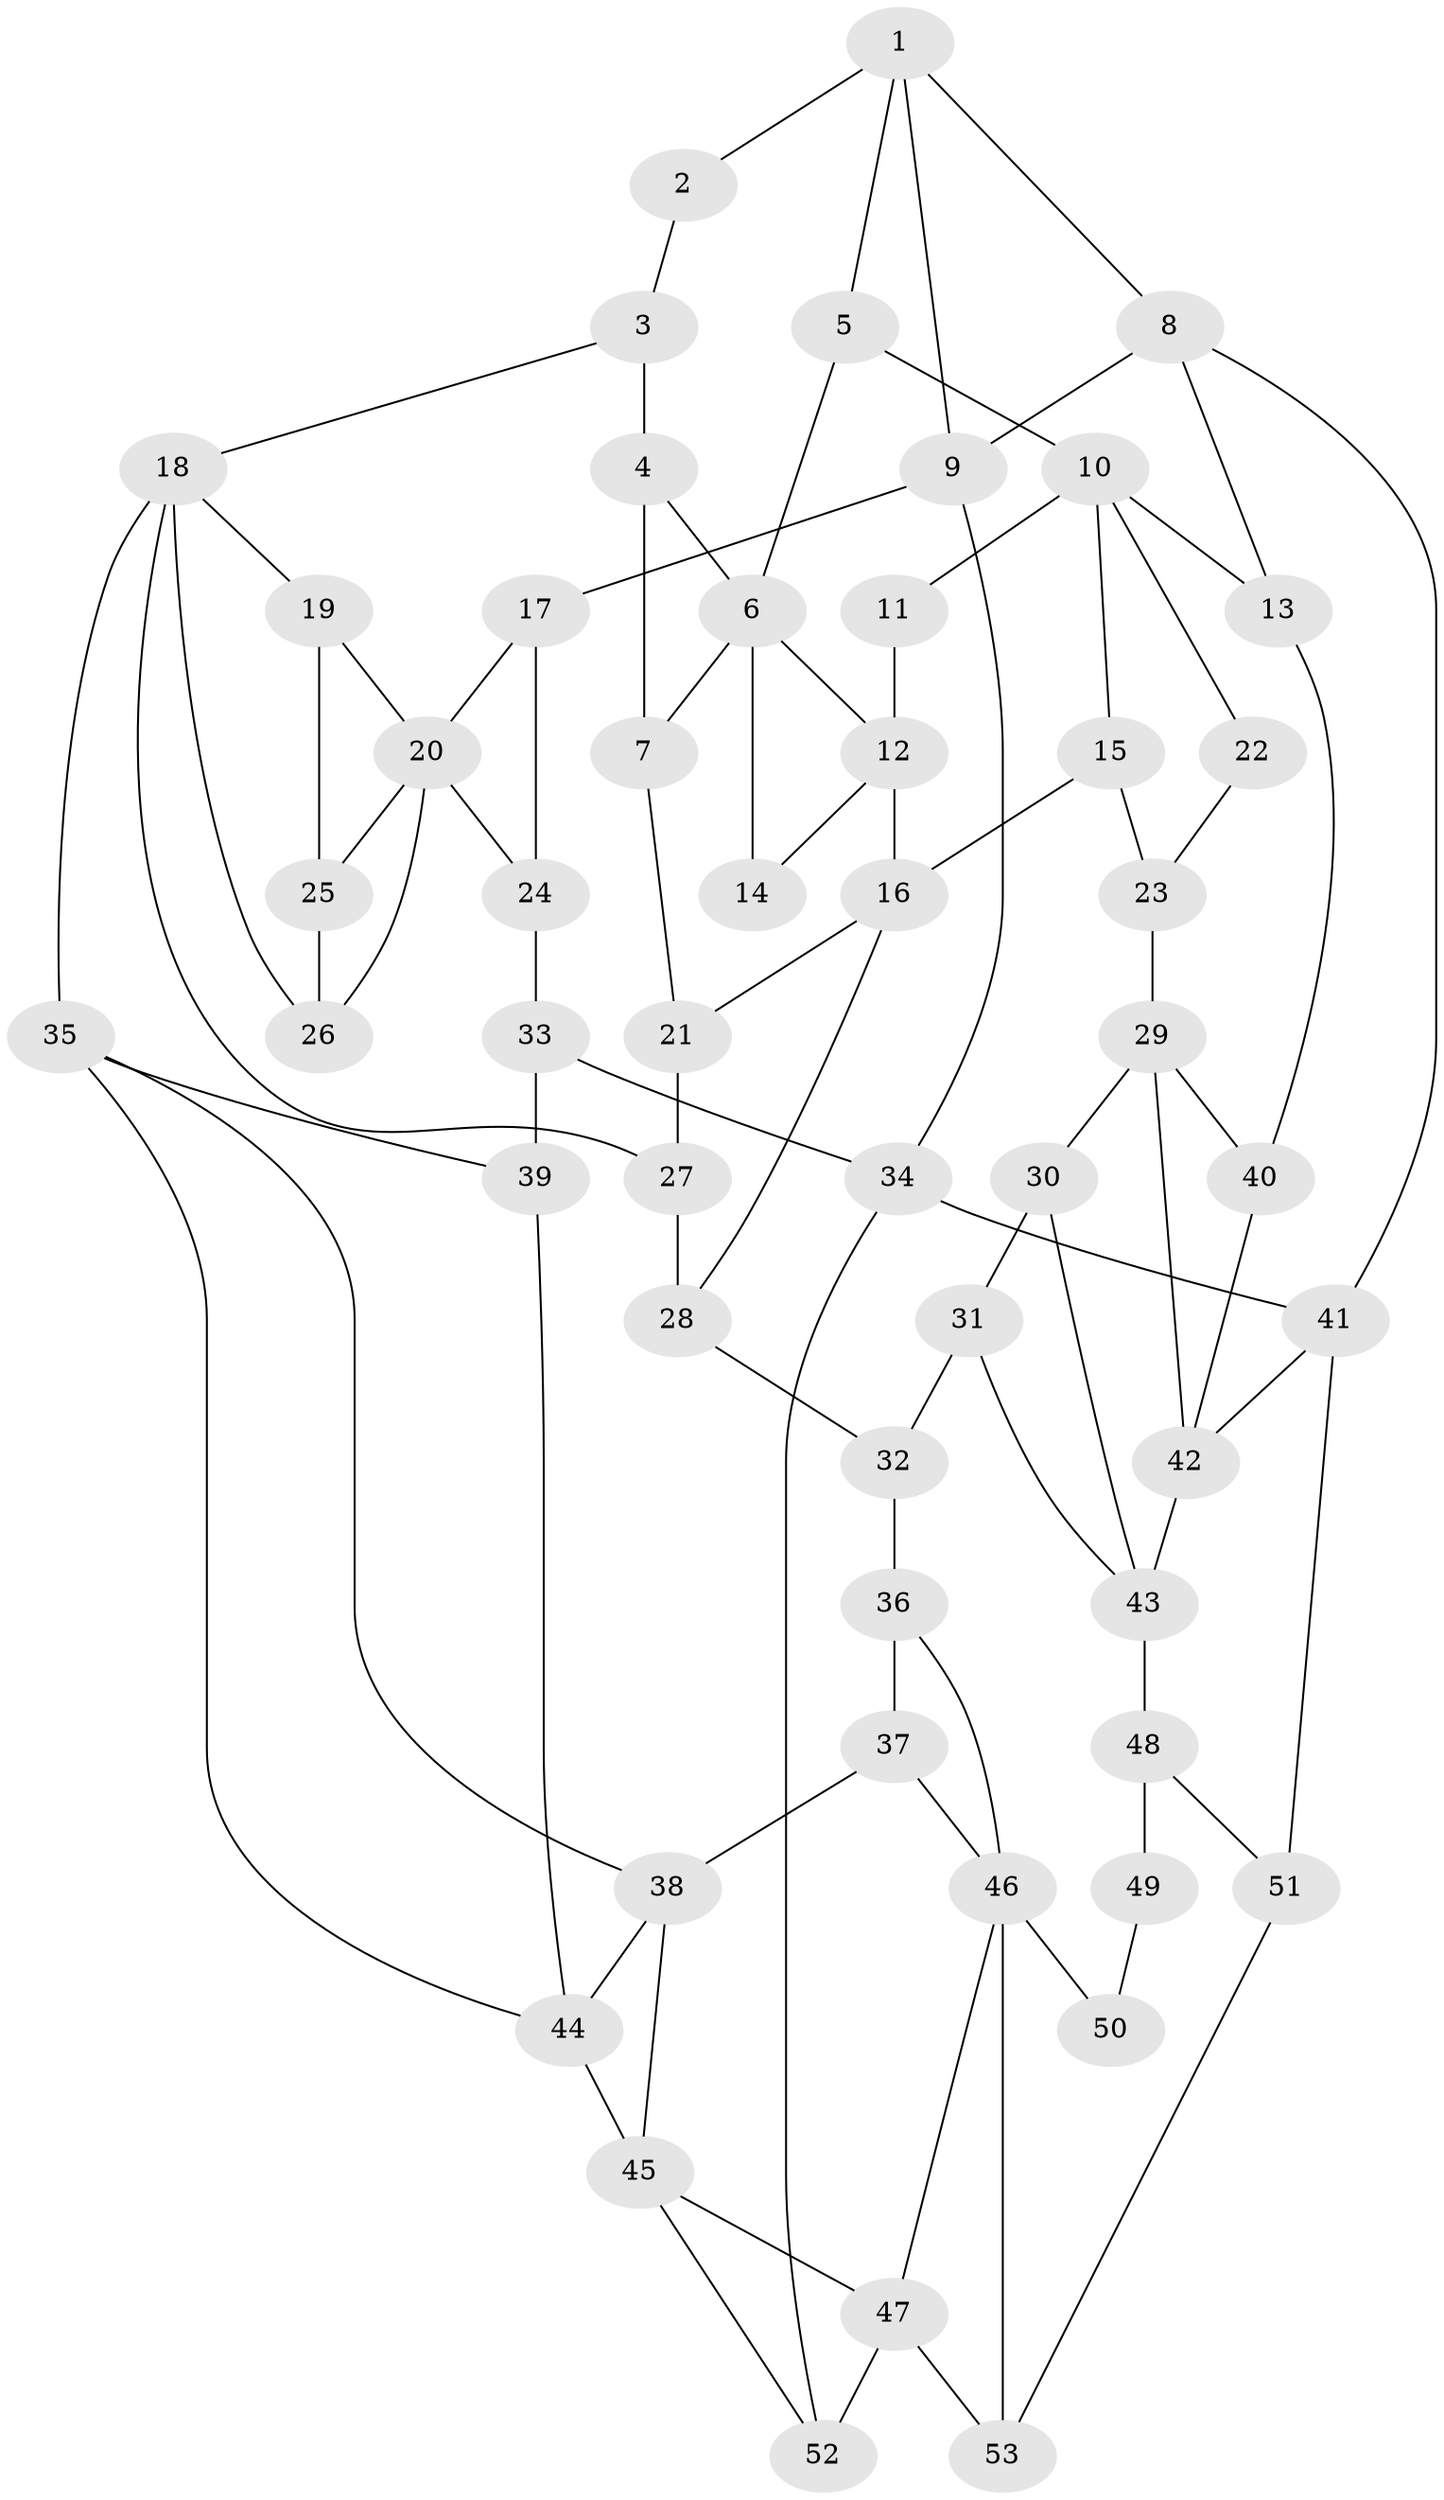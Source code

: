 // original degree distribution, {3: 0.02830188679245283, 6: 0.22641509433962265, 4: 0.22641509433962265, 5: 0.5188679245283019}
// Generated by graph-tools (version 1.1) at 2025/54/03/04/25 22:54:39]
// undirected, 53 vertices, 89 edges
graph export_dot {
  node [color=gray90,style=filled];
  1;
  2;
  3;
  4;
  5;
  6;
  7;
  8;
  9;
  10;
  11;
  12;
  13;
  14;
  15;
  16;
  17;
  18;
  19;
  20;
  21;
  22;
  23;
  24;
  25;
  26;
  27;
  28;
  29;
  30;
  31;
  32;
  33;
  34;
  35;
  36;
  37;
  38;
  39;
  40;
  41;
  42;
  43;
  44;
  45;
  46;
  47;
  48;
  49;
  50;
  51;
  52;
  53;
  1 -- 2 [weight=1.0];
  1 -- 5 [weight=1.0];
  1 -- 8 [weight=1.0];
  1 -- 9 [weight=1.0];
  2 -- 3 [weight=1.0];
  3 -- 4 [weight=1.0];
  3 -- 18 [weight=1.0];
  4 -- 6 [weight=1.0];
  4 -- 7 [weight=2.0];
  5 -- 6 [weight=1.0];
  5 -- 10 [weight=1.0];
  6 -- 7 [weight=1.0];
  6 -- 12 [weight=1.0];
  6 -- 14 [weight=2.0];
  7 -- 21 [weight=1.0];
  8 -- 9 [weight=1.0];
  8 -- 13 [weight=1.0];
  8 -- 41 [weight=1.0];
  9 -- 17 [weight=1.0];
  9 -- 34 [weight=1.0];
  10 -- 11 [weight=2.0];
  10 -- 13 [weight=1.0];
  10 -- 15 [weight=1.0];
  10 -- 22 [weight=1.0];
  11 -- 12 [weight=1.0];
  12 -- 14 [weight=1.0];
  12 -- 16 [weight=2.0];
  13 -- 40 [weight=1.0];
  15 -- 16 [weight=2.0];
  15 -- 23 [weight=2.0];
  16 -- 21 [weight=1.0];
  16 -- 28 [weight=1.0];
  17 -- 20 [weight=1.0];
  17 -- 24 [weight=2.0];
  18 -- 19 [weight=1.0];
  18 -- 26 [weight=1.0];
  18 -- 27 [weight=1.0];
  18 -- 35 [weight=2.0];
  19 -- 20 [weight=1.0];
  19 -- 25 [weight=1.0];
  20 -- 24 [weight=1.0];
  20 -- 25 [weight=2.0];
  20 -- 26 [weight=1.0];
  21 -- 27 [weight=1.0];
  22 -- 23 [weight=2.0];
  23 -- 29 [weight=2.0];
  24 -- 33 [weight=1.0];
  25 -- 26 [weight=1.0];
  27 -- 28 [weight=1.0];
  28 -- 32 [weight=1.0];
  29 -- 30 [weight=1.0];
  29 -- 40 [weight=1.0];
  29 -- 42 [weight=1.0];
  30 -- 31 [weight=1.0];
  30 -- 43 [weight=1.0];
  31 -- 32 [weight=1.0];
  31 -- 43 [weight=1.0];
  32 -- 36 [weight=1.0];
  33 -- 34 [weight=1.0];
  33 -- 39 [weight=1.0];
  34 -- 41 [weight=1.0];
  34 -- 52 [weight=1.0];
  35 -- 38 [weight=1.0];
  35 -- 39 [weight=1.0];
  35 -- 44 [weight=1.0];
  36 -- 37 [weight=1.0];
  36 -- 46 [weight=1.0];
  37 -- 38 [weight=1.0];
  37 -- 46 [weight=1.0];
  38 -- 44 [weight=1.0];
  38 -- 45 [weight=1.0];
  39 -- 44 [weight=1.0];
  40 -- 42 [weight=1.0];
  41 -- 42 [weight=1.0];
  41 -- 51 [weight=1.0];
  42 -- 43 [weight=2.0];
  43 -- 48 [weight=2.0];
  44 -- 45 [weight=3.0];
  45 -- 47 [weight=1.0];
  45 -- 52 [weight=1.0];
  46 -- 47 [weight=1.0];
  46 -- 50 [weight=2.0];
  46 -- 53 [weight=1.0];
  47 -- 52 [weight=2.0];
  47 -- 53 [weight=1.0];
  48 -- 49 [weight=2.0];
  48 -- 51 [weight=1.0];
  49 -- 50 [weight=1.0];
  51 -- 53 [weight=1.0];
}
